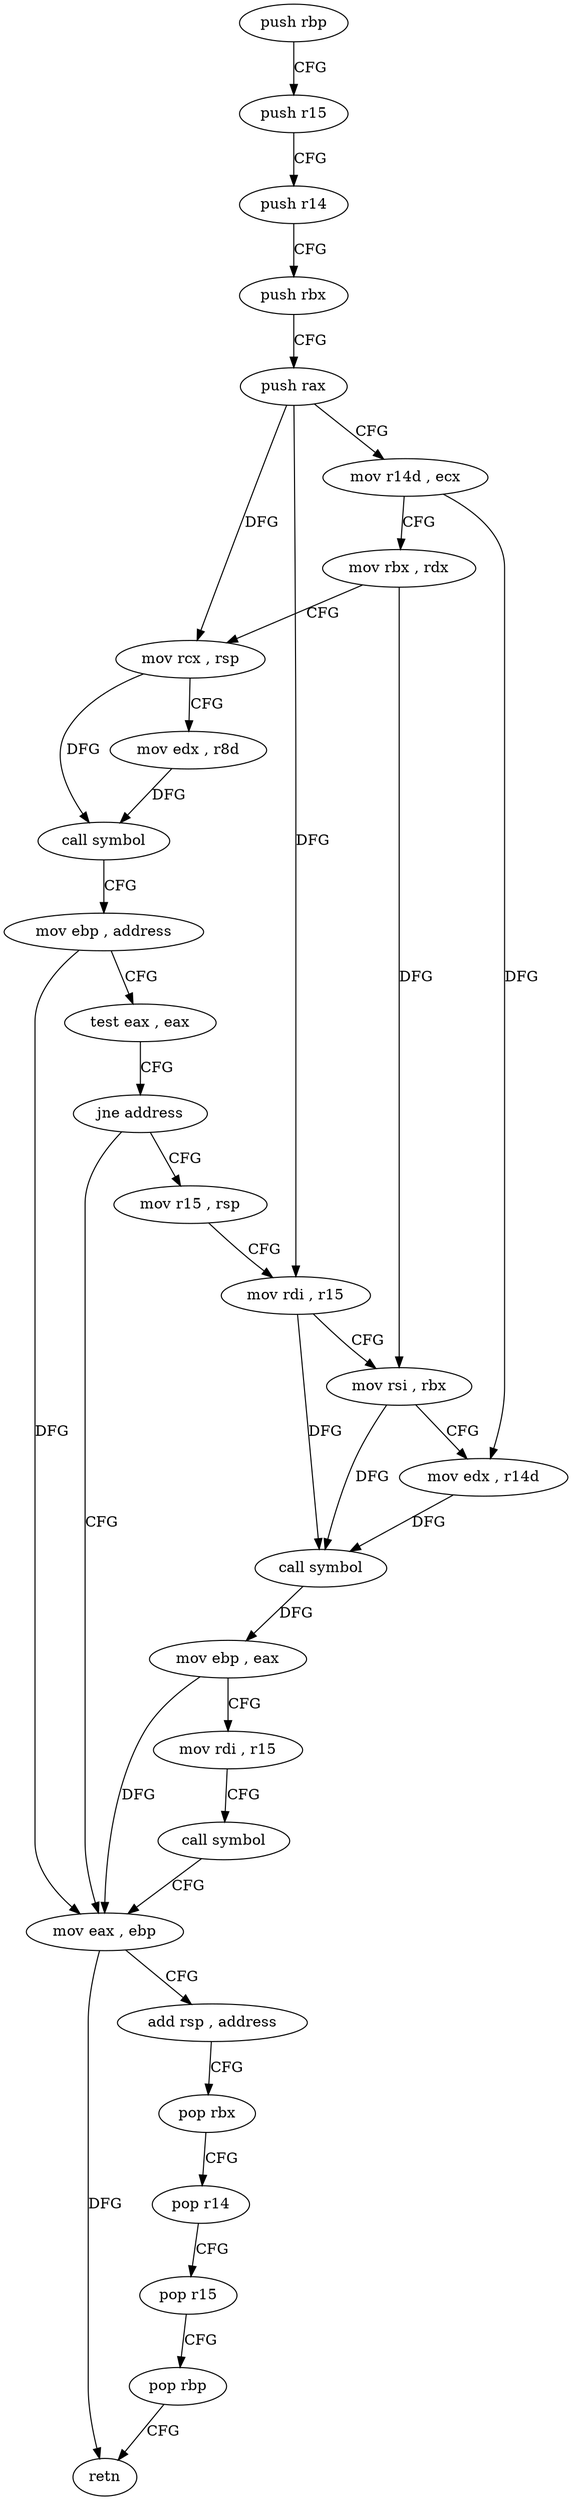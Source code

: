 digraph "func" {
"4245472" [label = "push rbp" ]
"4245473" [label = "push r15" ]
"4245475" [label = "push r14" ]
"4245477" [label = "push rbx" ]
"4245478" [label = "push rax" ]
"4245479" [label = "mov r14d , ecx" ]
"4245482" [label = "mov rbx , rdx" ]
"4245485" [label = "mov rcx , rsp" ]
"4245488" [label = "mov edx , r8d" ]
"4245491" [label = "call symbol" ]
"4245496" [label = "mov ebp , address" ]
"4245501" [label = "test eax , eax" ]
"4245503" [label = "jne address" ]
"4245532" [label = "mov eax , ebp" ]
"4245505" [label = "mov r15 , rsp" ]
"4245534" [label = "add rsp , address" ]
"4245538" [label = "pop rbx" ]
"4245539" [label = "pop r14" ]
"4245541" [label = "pop r15" ]
"4245543" [label = "pop rbp" ]
"4245544" [label = "retn" ]
"4245508" [label = "mov rdi , r15" ]
"4245511" [label = "mov rsi , rbx" ]
"4245514" [label = "mov edx , r14d" ]
"4245517" [label = "call symbol" ]
"4245522" [label = "mov ebp , eax" ]
"4245524" [label = "mov rdi , r15" ]
"4245527" [label = "call symbol" ]
"4245472" -> "4245473" [ label = "CFG" ]
"4245473" -> "4245475" [ label = "CFG" ]
"4245475" -> "4245477" [ label = "CFG" ]
"4245477" -> "4245478" [ label = "CFG" ]
"4245478" -> "4245479" [ label = "CFG" ]
"4245478" -> "4245485" [ label = "DFG" ]
"4245478" -> "4245508" [ label = "DFG" ]
"4245479" -> "4245482" [ label = "CFG" ]
"4245479" -> "4245514" [ label = "DFG" ]
"4245482" -> "4245485" [ label = "CFG" ]
"4245482" -> "4245511" [ label = "DFG" ]
"4245485" -> "4245488" [ label = "CFG" ]
"4245485" -> "4245491" [ label = "DFG" ]
"4245488" -> "4245491" [ label = "DFG" ]
"4245491" -> "4245496" [ label = "CFG" ]
"4245496" -> "4245501" [ label = "CFG" ]
"4245496" -> "4245532" [ label = "DFG" ]
"4245501" -> "4245503" [ label = "CFG" ]
"4245503" -> "4245532" [ label = "CFG" ]
"4245503" -> "4245505" [ label = "CFG" ]
"4245532" -> "4245534" [ label = "CFG" ]
"4245532" -> "4245544" [ label = "DFG" ]
"4245505" -> "4245508" [ label = "CFG" ]
"4245534" -> "4245538" [ label = "CFG" ]
"4245538" -> "4245539" [ label = "CFG" ]
"4245539" -> "4245541" [ label = "CFG" ]
"4245541" -> "4245543" [ label = "CFG" ]
"4245543" -> "4245544" [ label = "CFG" ]
"4245508" -> "4245511" [ label = "CFG" ]
"4245508" -> "4245517" [ label = "DFG" ]
"4245511" -> "4245514" [ label = "CFG" ]
"4245511" -> "4245517" [ label = "DFG" ]
"4245514" -> "4245517" [ label = "DFG" ]
"4245517" -> "4245522" [ label = "DFG" ]
"4245522" -> "4245524" [ label = "CFG" ]
"4245522" -> "4245532" [ label = "DFG" ]
"4245524" -> "4245527" [ label = "CFG" ]
"4245527" -> "4245532" [ label = "CFG" ]
}
